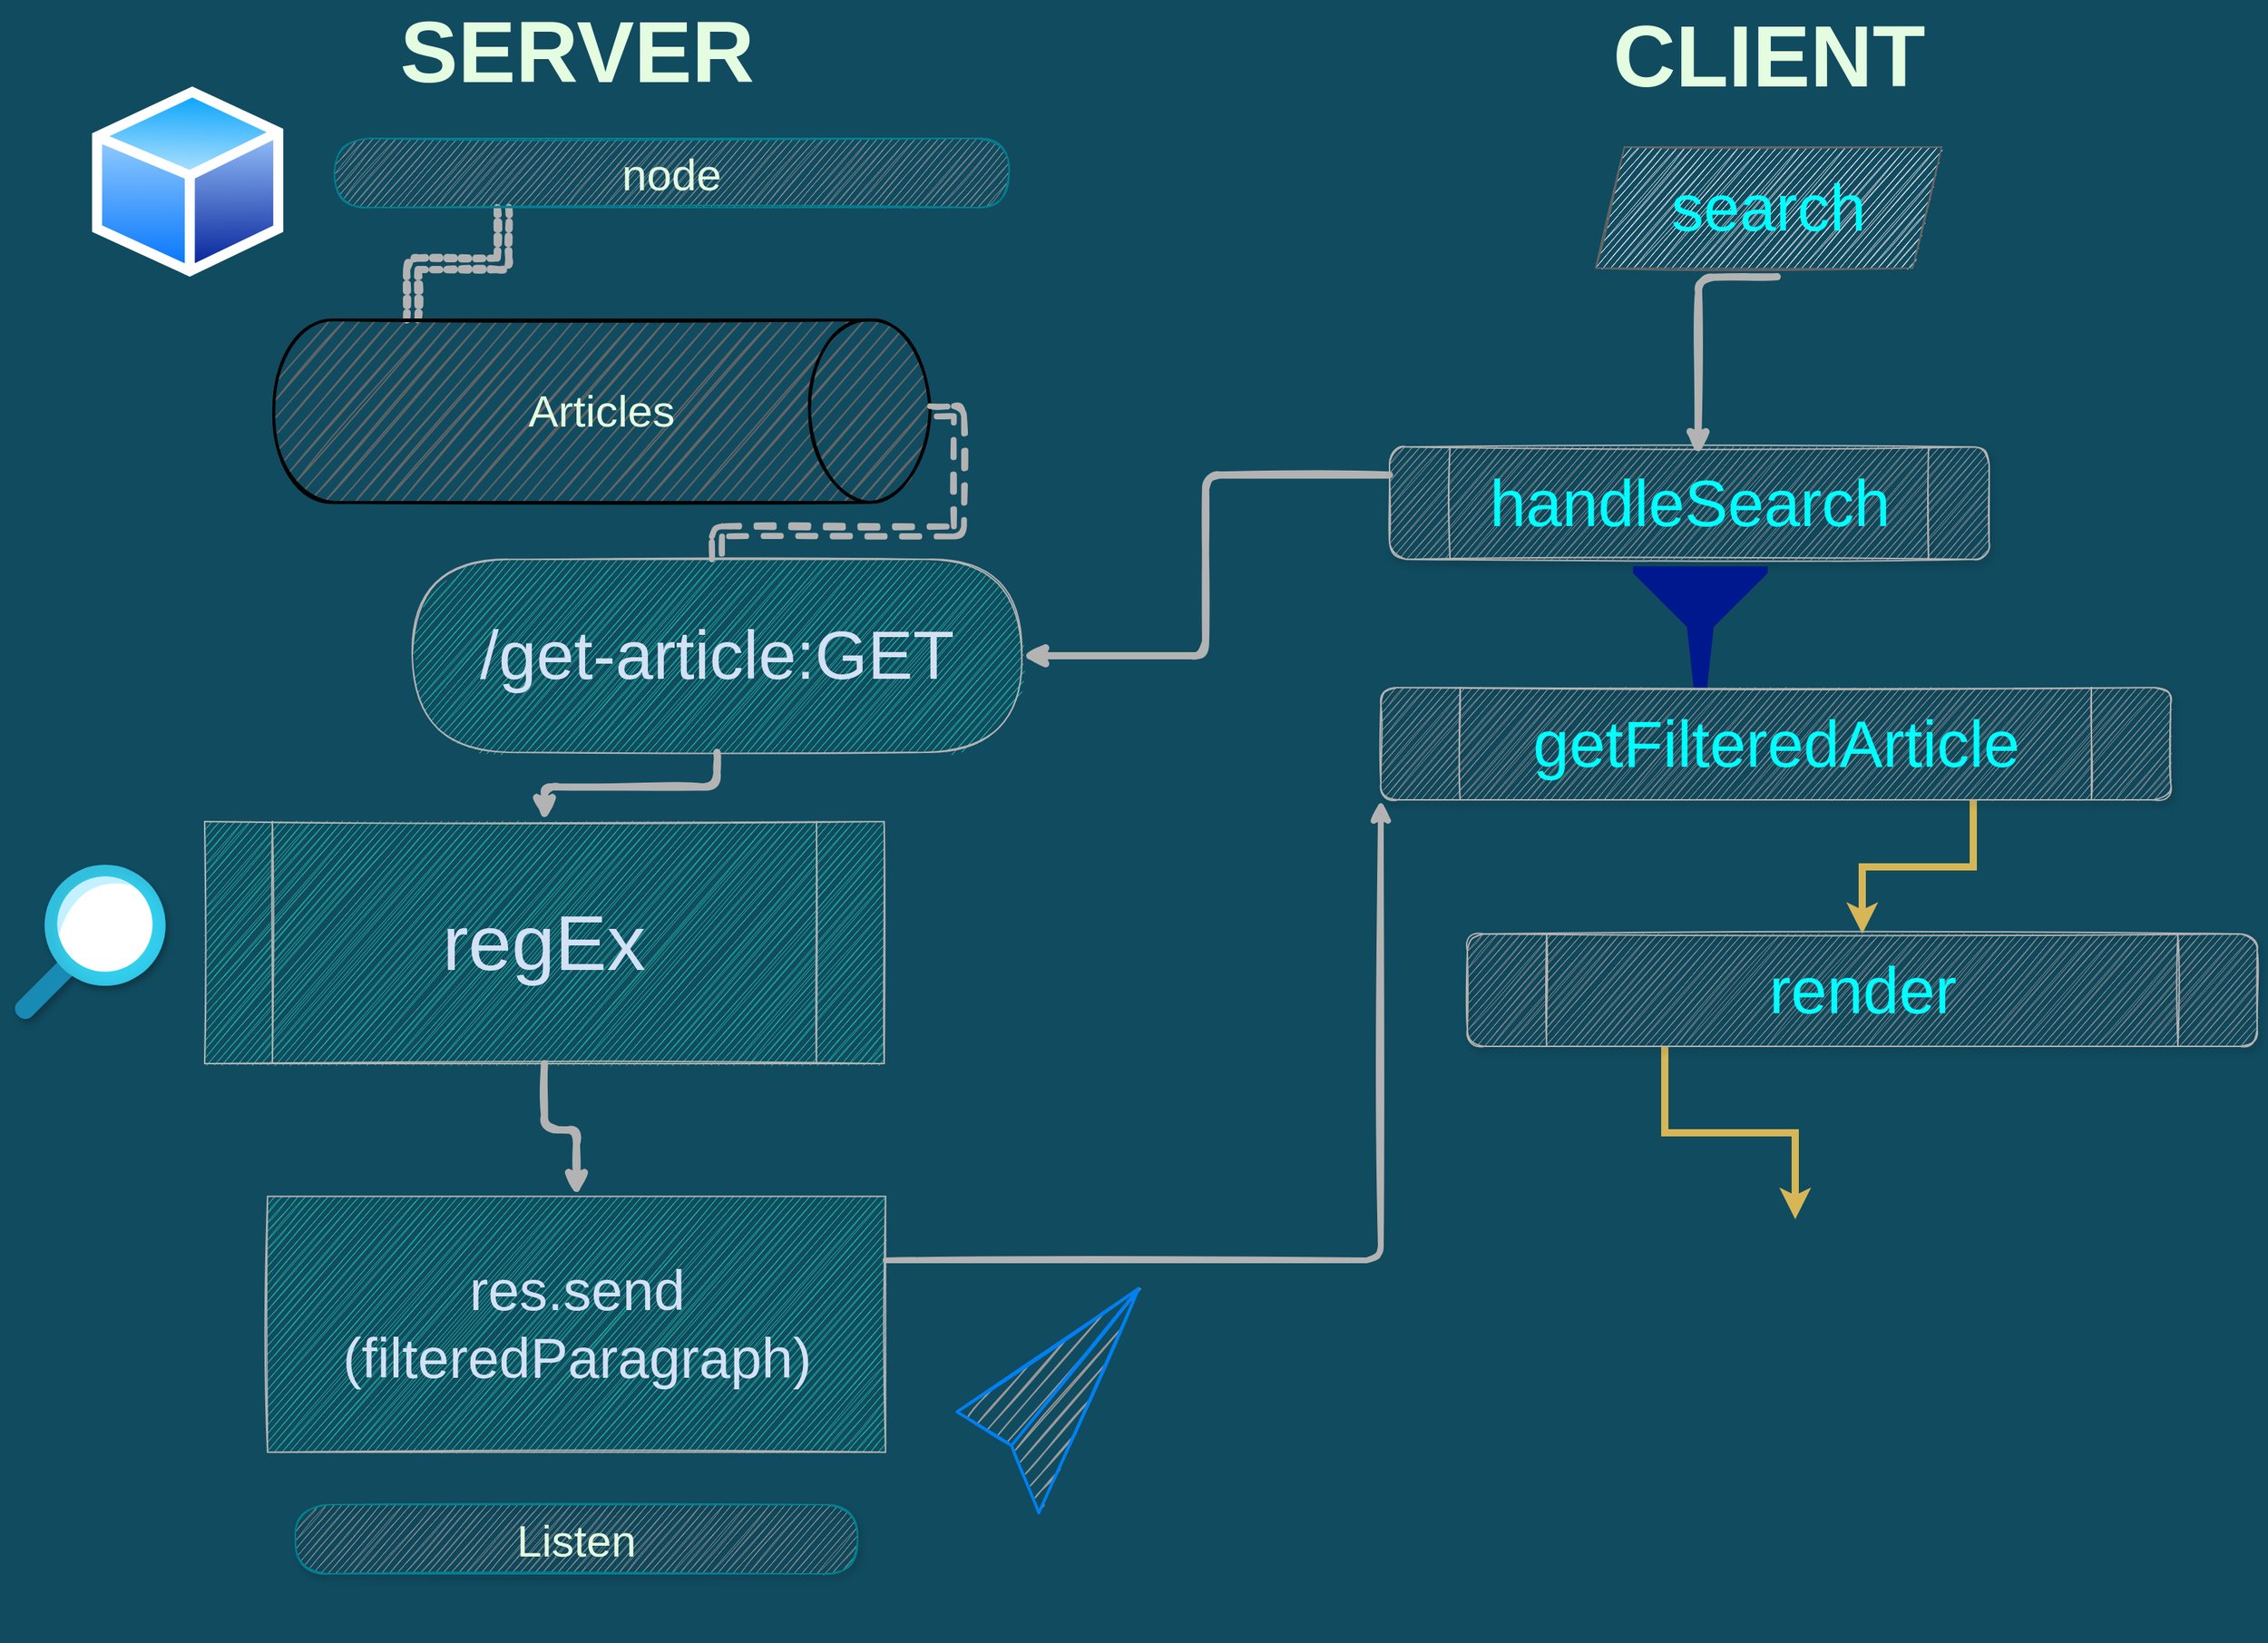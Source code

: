 <mxfile version="16.6.4" type="device"><diagram id="v2rV7HL6OAl8immyp9DW" name="Page-1"><mxGraphModel dx="2372" dy="1606" grid="1" gridSize="6" guides="1" tooltips="1" connect="1" arrows="1" fold="1" page="1" pageScale="1" pageWidth="827" pageHeight="1169" background="#114B5F" math="0" shadow="0"><root><mxCell id="0"/><mxCell id="1" parent="0"/><mxCell id="FFjfB_h4wKIenDPoCc9Z-1" value="&lt;font style=&quot;font-size: 60px&quot;&gt;SERVER&lt;/font&gt;" style="text;html=1;resizable=0;autosize=1;align=center;verticalAlign=middle;points=[];fillColor=none;strokeColor=none;rounded=0;strokeWidth=1;fontStyle=1;fontSize=40;fontColor=#E4FDE1;sketch=1;" parent="1" vertex="1"><mxGeometry x="282" y="33" width="264" height="66" as="geometry"/></mxCell><mxCell id="FFjfB_h4wKIenDPoCc9Z-4" value="&lt;font style=&quot;font-size: 60px&quot;&gt;CLIENT&lt;/font&gt;" style="text;html=1;resizable=0;autosize=1;align=center;verticalAlign=middle;points=[];fillColor=none;strokeColor=none;rounded=0;strokeWidth=1;fontStyle=1;fontSize=40;fontColor=#E4FDE1;sketch=1;" parent="1" vertex="1"><mxGeometry x="1124" y="36" width="234" height="66" as="geometry"/></mxCell><mxCell id="FFjfB_h4wKIenDPoCc9Z-9" value="&lt;div&gt;&lt;span style=&quot;font-size: 31px&quot;&gt;Listen&lt;/span&gt;&lt;/div&gt;" style="rounded=1;whiteSpace=wrap;html=1;fontSize=40;fontColor=#E4FDE1;strokeColor=#028090;fillColor=#999999;align=center;verticalAlign=bottom;textDirection=ltr;arcSize=50;glass=0;shadow=1;labelBackgroundColor=none;labelBorderColor=none;sketch=1;" parent="1" vertex="1"><mxGeometry x="219" y="1074" width="390" height="48" as="geometry"/></mxCell><mxCell id="FFjfB_h4wKIenDPoCc9Z-42" style="edgeStyle=orthogonalEdgeStyle;curved=0;rounded=1;sketch=1;orthogonalLoop=1;jettySize=auto;html=1;exitX=0.25;exitY=1;exitDx=0;exitDy=0;entryX=0.211;entryY=0;entryDx=0;entryDy=0;entryPerimeter=0;fontSize=45;fontColor=#00FFFF;strokeColor=#B3B3B3;strokeWidth=5;fillColor=#F45B69;shape=link;dashed=1;dashPattern=1 1;" parent="1" source="FFjfB_h4wKIenDPoCc9Z-5" target="FFjfB_h4wKIenDPoCc9Z-7" edge="1"><mxGeometry relative="1" as="geometry"/></mxCell><mxCell id="FFjfB_h4wKIenDPoCc9Z-5" value="&lt;div&gt;&lt;span style=&quot;font-size: 31px&quot;&gt;node&lt;/span&gt;&lt;/div&gt;" style="rounded=1;whiteSpace=wrap;html=1;fontSize=40;fontColor=#E4FDE1;strokeColor=#028090;fillColor=#999999;align=center;verticalAlign=bottom;textDirection=ltr;arcSize=50;sketch=1;" parent="1" vertex="1"><mxGeometry x="246" y="126" width="468" height="48" as="geometry"/></mxCell><mxCell id="FFjfB_h4wKIenDPoCc9Z-7" value="Articles" style="strokeWidth=2;html=1;shape=mxgraph.flowchart.direct_data;whiteSpace=wrap;rounded=0;fontSize=31;fontColor=#E4FDE1;fillColor=#666666;sketch=1;" parent="1" vertex="1"><mxGeometry x="204" y="252" width="455.29" height="126.67" as="geometry"/></mxCell><mxCell id="FFjfB_h4wKIenDPoCc9Z-11" value="&lt;font style=&quot;font-size: 47px&quot;&gt;/get-article:GET&lt;/font&gt;" style="rounded=1;whiteSpace=wrap;html=1;arcSize=50;fillColor=#21C0A5;strokeColor=#B3B3B3;fontColor=#D4E1F5;sketch=1;" parent="1" vertex="1"><mxGeometry x="300" y="418.07" width="422.87" height="133.93" as="geometry"/></mxCell><mxCell id="FFjfB_h4wKIenDPoCc9Z-15" style="edgeStyle=orthogonalEdgeStyle;curved=0;rounded=1;orthogonalLoop=1;jettySize=auto;html=1;exitX=1;exitY=0.5;exitDx=0;exitDy=0;exitPerimeter=0;entryX=0.5;entryY=0;entryDx=0;entryDy=0;fontSize=28;fontColor=#D4E1F5;strokeColor=#B3B3B3;strokeWidth=4;fillColor=#F45B69;shape=link;dashed=1;sketch=1;" parent="1" source="FFjfB_h4wKIenDPoCc9Z-7" target="FFjfB_h4wKIenDPoCc9Z-11" edge="1"><mxGeometry relative="1" as="geometry"/></mxCell><mxCell id="FFjfB_h4wKIenDPoCc9Z-13" value="&lt;font style=&quot;font-size: 54px&quot;&gt;regEx&lt;/font&gt;" style="shape=process;whiteSpace=wrap;html=1;backgroundOutline=1;rounded=0;fontColor=#D4E1F5;strokeColor=#B3B3B3;fillColor=#21C0A5;sketch=1;" parent="1" vertex="1"><mxGeometry x="156.0" y="600" width="471.45" height="168" as="geometry"/></mxCell><mxCell id="FFjfB_h4wKIenDPoCc9Z-10" style="edgeStyle=orthogonalEdgeStyle;curved=0;rounded=1;orthogonalLoop=1;jettySize=auto;html=1;fontColor=#D4E1F5;strokeColor=#B3B3B3;fillColor=#21C0A5;strokeWidth=5;sketch=1;" parent="1" source="FFjfB_h4wKIenDPoCc9Z-11" target="FFjfB_h4wKIenDPoCc9Z-13" edge="1"><mxGeometry relative="1" as="geometry"/></mxCell><mxCell id="FFjfB_h4wKIenDPoCc9Z-30" style="edgeStyle=orthogonalEdgeStyle;curved=0;rounded=1;orthogonalLoop=1;jettySize=auto;html=1;exitX=1;exitY=0.25;exitDx=0;exitDy=0;fontSize=47;fontColor=#D4E1F5;strokeColor=#B3B3B3;strokeWidth=4;fillColor=#F45B69;sketch=1;entryX=0;entryY=1;entryDx=0;entryDy=0;" parent="1" source="FFjfB_h4wKIenDPoCc9Z-14" edge="1" target="fLEZWyW_uA7eMDB-qUGn-5"><mxGeometry relative="1" as="geometry"><mxPoint x="972" y="750" as="targetPoint"/></mxGeometry></mxCell><mxCell id="FFjfB_h4wKIenDPoCc9Z-14" value="&lt;font style=&quot;font-size: 39px&quot;&gt;res.send&lt;br&gt;(filteredParagraph)&lt;/font&gt;" style="whiteSpace=wrap;html=1;fillColor=#21C0A5;strokeColor=#B3B3B3;fontColor=#D4E1F5;rounded=0;sketch=1;" parent="1" vertex="1"><mxGeometry x="199.63" y="860.13" width="428.74" height="177.54" as="geometry"/></mxCell><mxCell id="FFjfB_h4wKIenDPoCc9Z-12" value="" style="edgeStyle=orthogonalEdgeStyle;curved=0;rounded=1;orthogonalLoop=1;jettySize=auto;html=1;fontColor=#D4E1F5;strokeColor=#B3B3B3;fillColor=#21C0A5;strokeWidth=5;sketch=1;" parent="1" source="FFjfB_h4wKIenDPoCc9Z-13" target="FFjfB_h4wKIenDPoCc9Z-14" edge="1"><mxGeometry relative="1" as="geometry"/></mxCell><mxCell id="FFjfB_h4wKIenDPoCc9Z-16" value="" style="aspect=fixed;perimeter=ellipsePerimeter;html=1;align=center;shadow=0;dashed=0;spacingTop=3;image;image=img/lib/active_directory/generic_node.svg;rounded=1;glass=0;labelBackgroundColor=none;labelBorderColor=none;fontSize=25;fontColor=#D4E1F5;strokeColor=#B3B3B3;fillColor=#999999;sketch=1;" parent="1" vertex="1"><mxGeometry x="76.86" y="90" width="134.69" height="132" as="geometry"/></mxCell><mxCell id="FFjfB_h4wKIenDPoCc9Z-24" value="" style="html=1;verticalLabelPosition=bottom;align=center;labelBackgroundColor=#ffffff;verticalAlign=top;strokeWidth=2;strokeColor=#0080F0;shadow=0;dashed=0;shape=mxgraph.ios7.icons.pointer;rounded=1;glass=0;labelBorderColor=none;fontSize=25;fontColor=#D4E1F5;fillColor=#999999;sketch=1;" parent="1" vertex="1"><mxGeometry x="678" y="924" width="126" height="155.67" as="geometry"/></mxCell><mxCell id="FFjfB_h4wKIenDPoCc9Z-20" value="" style="shape=image;html=1;verticalAlign=top;verticalLabelPosition=bottom;labelBackgroundColor=#ffffff;imageAspect=0;aspect=fixed;image=https://cdn2.iconfinder.com/data/icons/circle-icons-1/64/news-128.png;rounded=1;shadow=1;glass=0;labelBorderColor=none;fontSize=25;fontColor=#D4E1F5;strokeColor=#B3B3B3;fillColor=#999999;sketch=1;" parent="1" vertex="1"><mxGeometry x="18" y="252" width="150" height="150" as="geometry"/></mxCell><mxCell id="FFjfB_h4wKIenDPoCc9Z-27" value="" style="aspect=fixed;html=1;points=[];align=center;image;fontSize=12;image=img/lib/azure2/general/Search.svg;rounded=1;shadow=1;glass=0;labelBackgroundColor=none;labelBorderColor=none;fontColor=#D4E1F5;strokeColor=#B3B3B3;fillColor=#999999;sketch=1;" parent="1" vertex="1"><mxGeometry x="24" y="630" width="105.35" height="107" as="geometry"/></mxCell><mxCell id="FFjfB_h4wKIenDPoCc9Z-33" value="" style="shape=image;html=1;verticalAlign=top;verticalLabelPosition=bottom;labelBackgroundColor=#ffffff;imageAspect=0;aspect=fixed;image=https://cdn0.iconfinder.com/data/icons/google-material-design-3-0/48/ic_get_app_48px-128.png;rounded=1;shadow=1;glass=0;labelBorderColor=none;fontSize=60;fontColor=#D4E1F5;strokeColor=#B3B3B3;fillColor=#999999;sketch=1;" parent="1" vertex="1"><mxGeometry x="156" y="424" width="128" height="128" as="geometry"/></mxCell><mxCell id="FFjfB_h4wKIenDPoCc9Z-34" value="" style="shape=image;html=1;verticalAlign=top;verticalLabelPosition=bottom;labelBackgroundColor=#ffffff;imageAspect=0;aspect=fixed;image=https://cdn1.iconfinder.com/data/icons/unicons-line-vol-3/24/ear-128.png;rounded=1;shadow=1;glass=0;labelBorderColor=none;fontSize=60;fontColor=#D4E1F5;strokeColor=#B3B3B3;fillColor=#999999;sketch=1;" parent="1" vertex="1"><mxGeometry x="48" y="1034" width="128" height="128" as="geometry"/></mxCell><mxCell id="FFjfB_h4wKIenDPoCc9Z-35" value="&lt;font color=&quot;#00ffff&quot;&gt;search&lt;/font&gt;" style="shape=parallelogram;perimeter=parallelogramPerimeter;whiteSpace=wrap;html=1;fixedSize=1;rounded=0;fontColor=#333333;strokeColor=#666666;fillColor=#f5f5f5;fontSize=45;sketch=1;" parent="1" vertex="1"><mxGeometry x="1121" y="132" width="240" height="84" as="geometry"/></mxCell><mxCell id="FFjfB_h4wKIenDPoCc9Z-36" value="" style="shape=image;html=1;verticalAlign=top;verticalLabelPosition=bottom;labelBackgroundColor=#ffffff;imageAspect=0;aspect=fixed;image=https://cdn3.iconfinder.com/data/icons/winter-flat-8/32/winter_season_cold_weather_ear_muffs_ear_phone-128.png;rounded=1;shadow=1;glass=0;labelBorderColor=none;sketch=1;fontSize=45;fontColor=#00FFFF;strokeColor=#B3B3B3;fillColor=#999999;" parent="1" vertex="1"><mxGeometry x="48" y="1020" width="128" height="128" as="geometry"/></mxCell><mxCell id="FFjfB_h4wKIenDPoCc9Z-44" style="edgeStyle=orthogonalEdgeStyle;curved=0;rounded=1;sketch=1;orthogonalLoop=1;jettySize=auto;html=1;exitX=0;exitY=0.25;exitDx=0;exitDy=0;entryX=1;entryY=0.5;entryDx=0;entryDy=0;fontSize=45;fontColor=#00FFFF;strokeColor=#B3B3B3;strokeWidth=5;fillColor=#F45B69;" parent="1" source="FFjfB_h4wKIenDPoCc9Z-37" target="FFjfB_h4wKIenDPoCc9Z-11" edge="1"><mxGeometry relative="1" as="geometry"/></mxCell><mxCell id="FFjfB_h4wKIenDPoCc9Z-37" value="handleSearch" style="shape=process;whiteSpace=wrap;html=1;backgroundOutline=1;rounded=1;shadow=1;glass=0;labelBackgroundColor=none;labelBorderColor=none;sketch=1;fontSize=45;fontColor=#00FFFF;strokeColor=#B3B3B3;fillColor=#999999;" parent="1" vertex="1"><mxGeometry x="978" y="340.07" width="416" height="78" as="geometry"/></mxCell><mxCell id="fLEZWyW_uA7eMDB-qUGn-9" style="edgeStyle=orthogonalEdgeStyle;rounded=0;orthogonalLoop=1;jettySize=auto;html=1;exitX=0.75;exitY=1;exitDx=0;exitDy=0;fontColor=#FFFFFF;strokeWidth=5;fillColor=#fff2cc;strokeColor=#d6b656;" edge="1" parent="1" source="fLEZWyW_uA7eMDB-qUGn-5" target="fLEZWyW_uA7eMDB-qUGn-8"><mxGeometry relative="1" as="geometry"/></mxCell><mxCell id="fLEZWyW_uA7eMDB-qUGn-5" value="getFilteredArticle" style="shape=process;whiteSpace=wrap;html=1;backgroundOutline=1;rounded=1;shadow=1;glass=0;labelBackgroundColor=none;labelBorderColor=none;sketch=1;fontSize=45;fontColor=#00FFFF;strokeColor=#B3B3B3;fillColor=#999999;" vertex="1" parent="1"><mxGeometry x="972" y="507" width="548" height="78" as="geometry"/></mxCell><mxCell id="fLEZWyW_uA7eMDB-qUGn-7" style="edgeStyle=orthogonalEdgeStyle;curved=0;rounded=1;sketch=1;orthogonalLoop=1;jettySize=auto;html=1;exitX=0.5;exitY=1;exitDx=0;exitDy=0;entryX=0.5;entryY=0;entryDx=0;entryDy=0;fontSize=45;fontColor=#00FFFF;strokeColor=#B3B3B3;strokeWidth=5;fillColor=#F45B69;" edge="1" parent="1"><mxGeometry relative="1" as="geometry"><mxPoint x="1247" y="222" as="sourcePoint"/><mxPoint x="1192" y="346.07" as="targetPoint"/></mxGeometry></mxCell><mxCell id="fLEZWyW_uA7eMDB-qUGn-11" style="edgeStyle=orthogonalEdgeStyle;rounded=0;orthogonalLoop=1;jettySize=auto;html=1;exitX=0.25;exitY=1;exitDx=0;exitDy=0;entryX=0.25;entryY=0;entryDx=0;entryDy=0;fontColor=#FFFFFF;strokeWidth=5;fillColor=#fff2cc;strokeColor=#d6b656;" edge="1" parent="1" source="fLEZWyW_uA7eMDB-qUGn-8" target="fLEZWyW_uA7eMDB-qUGn-10"><mxGeometry relative="1" as="geometry"/></mxCell><mxCell id="fLEZWyW_uA7eMDB-qUGn-8" value="render" style="shape=process;whiteSpace=wrap;html=1;backgroundOutline=1;rounded=1;shadow=1;glass=0;labelBackgroundColor=none;labelBorderColor=none;sketch=1;fontSize=45;fontColor=#00FFFF;strokeColor=#B3B3B3;fillColor=#999999;" vertex="1" parent="1"><mxGeometry x="1032" y="678" width="548" height="78" as="geometry"/></mxCell><mxCell id="fLEZWyW_uA7eMDB-qUGn-10" value="" style="shape=image;html=1;verticalAlign=top;verticalLabelPosition=bottom;labelBackgroundColor=#ffffff;imageAspect=0;aspect=fixed;image=https://cdn1.iconfinder.com/data/icons/hawcons/32/700034-icon-76-document-file-html-128.png;fontColor=#FFFFFF;" vertex="1" parent="1"><mxGeometry x="1213" y="876" width="186" height="186" as="geometry"/></mxCell><mxCell id="fLEZWyW_uA7eMDB-qUGn-12" value="" style="sketch=0;aspect=fixed;pointerEvents=1;shadow=0;dashed=0;html=1;strokeColor=none;labelPosition=center;verticalLabelPosition=bottom;verticalAlign=top;align=center;fillColor=#00188D;shape=mxgraph.mscae.enterprise.filter;fontColor=#FFFFFF;" vertex="1" parent="1"><mxGeometry x="1147" y="423" width="93.33" height="84" as="geometry"/></mxCell></root></mxGraphModel></diagram></mxfile>